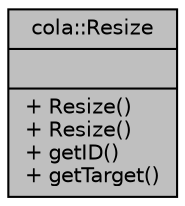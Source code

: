 digraph "cola::Resize"
{
  edge [fontname="Helvetica",fontsize="10",labelfontname="Helvetica",labelfontsize="10"];
  node [fontname="Helvetica",fontsize="10",shape=record];
  Node1 [label="{cola::Resize\n||+ Resize()\l+ Resize()\l+ getID()\l+ getTarget()\l}",height=0.2,width=0.4,color="black", fillcolor="grey75", style="filled" fontcolor="black"];
}
